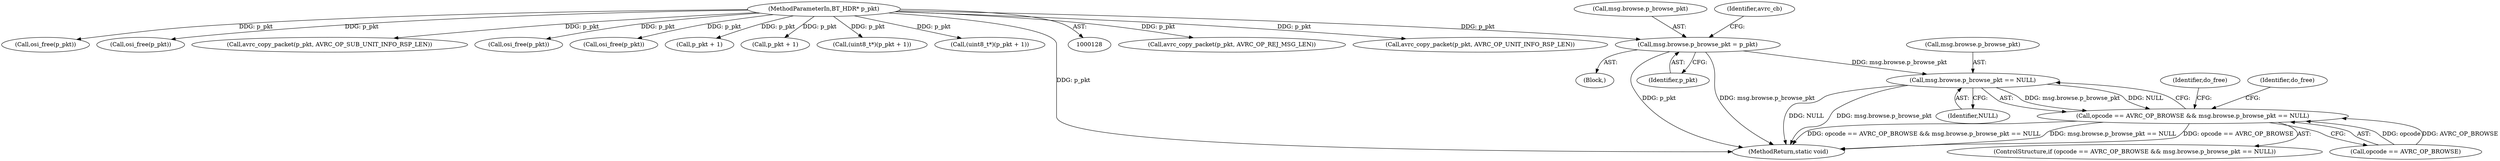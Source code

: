 digraph "0_Android_830cb39cb2a0f1bf6704d264e2a5c5029c175dd7@pointer" {
"1000270" [label="(Call,msg.browse.p_browse_pkt = p_pkt)"];
"1000132" [label="(MethodParameterIn,BT_HDR* p_pkt)"];
"1001042" [label="(Call,msg.browse.p_browse_pkt == NULL)"];
"1001038" [label="(Call,opcode == AVRC_OP_BROWSE && msg.browse.p_browse_pkt == NULL)"];
"1001037" [label="(ControlStructure,if (opcode == AVRC_OP_BROWSE && msg.browse.p_browse_pkt == NULL))"];
"1001043" [label="(Call,msg.browse.p_browse_pkt)"];
"1001039" [label="(Call,opcode == AVRC_OP_BROWSE)"];
"1000271" [label="(Call,msg.browse.p_browse_pkt)"];
"1001042" [label="(Call,msg.browse.p_browse_pkt == NULL)"];
"1001051" [label="(Identifier,do_free)"];
"1000973" [label="(Call,avrc_copy_packet(p_pkt, AVRC_OP_REJ_MSG_LEN))"];
"1001038" [label="(Call,opcode == AVRC_OP_BROWSE && msg.browse.p_browse_pkt == NULL)"];
"1000132" [label="(MethodParameterIn,BT_HDR* p_pkt)"];
"1000394" [label="(Call,avrc_copy_packet(p_pkt, AVRC_OP_UNIT_INFO_RSP_LEN))"];
"1001055" [label="(Call,osi_free(p_pkt))"];
"1000276" [label="(Identifier,p_pkt)"];
"1000296" [label="(Call,osi_free(p_pkt))"];
"1001048" [label="(Identifier,NULL)"];
"1000270" [label="(Call,msg.browse.p_browse_pkt = p_pkt)"];
"1000241" [label="(Block,)"];
"1000521" [label="(Call,avrc_copy_packet(p_pkt, AVRC_OP_SUB_UNIT_INFO_RSP_LEN))"];
"1001054" [label="(Identifier,do_free)"];
"1000188" [label="(Call,osi_free(p_pkt))"];
"1000196" [label="(Call,osi_free(p_pkt))"];
"1000223" [label="(Call,p_pkt + 1)"];
"1000361" [label="(Identifier,avrc_cb)"];
"1000667" [label="(Call,p_pkt + 1)"];
"1000221" [label="(Call,(uint8_t*)(p_pkt + 1))"];
"1000665" [label="(Call,(uint8_t*)(p_pkt + 1))"];
"1001057" [label="(MethodReturn,static void)"];
"1000270" -> "1000241"  [label="AST: "];
"1000270" -> "1000276"  [label="CFG: "];
"1000271" -> "1000270"  [label="AST: "];
"1000276" -> "1000270"  [label="AST: "];
"1000361" -> "1000270"  [label="CFG: "];
"1000270" -> "1001057"  [label="DDG: p_pkt"];
"1000270" -> "1001057"  [label="DDG: msg.browse.p_browse_pkt"];
"1000132" -> "1000270"  [label="DDG: p_pkt"];
"1000270" -> "1001042"  [label="DDG: msg.browse.p_browse_pkt"];
"1000132" -> "1000128"  [label="AST: "];
"1000132" -> "1001057"  [label="DDG: p_pkt"];
"1000132" -> "1000188"  [label="DDG: p_pkt"];
"1000132" -> "1000196"  [label="DDG: p_pkt"];
"1000132" -> "1000221"  [label="DDG: p_pkt"];
"1000132" -> "1000223"  [label="DDG: p_pkt"];
"1000132" -> "1000296"  [label="DDG: p_pkt"];
"1000132" -> "1000394"  [label="DDG: p_pkt"];
"1000132" -> "1000521"  [label="DDG: p_pkt"];
"1000132" -> "1000665"  [label="DDG: p_pkt"];
"1000132" -> "1000667"  [label="DDG: p_pkt"];
"1000132" -> "1000973"  [label="DDG: p_pkt"];
"1000132" -> "1001055"  [label="DDG: p_pkt"];
"1001042" -> "1001038"  [label="AST: "];
"1001042" -> "1001048"  [label="CFG: "];
"1001043" -> "1001042"  [label="AST: "];
"1001048" -> "1001042"  [label="AST: "];
"1001038" -> "1001042"  [label="CFG: "];
"1001042" -> "1001057"  [label="DDG: NULL"];
"1001042" -> "1001057"  [label="DDG: msg.browse.p_browse_pkt"];
"1001042" -> "1001038"  [label="DDG: msg.browse.p_browse_pkt"];
"1001042" -> "1001038"  [label="DDG: NULL"];
"1001038" -> "1001037"  [label="AST: "];
"1001038" -> "1001039"  [label="CFG: "];
"1001039" -> "1001038"  [label="AST: "];
"1001051" -> "1001038"  [label="CFG: "];
"1001054" -> "1001038"  [label="CFG: "];
"1001038" -> "1001057"  [label="DDG: opcode == AVRC_OP_BROWSE && msg.browse.p_browse_pkt == NULL"];
"1001038" -> "1001057"  [label="DDG: msg.browse.p_browse_pkt == NULL"];
"1001038" -> "1001057"  [label="DDG: opcode == AVRC_OP_BROWSE"];
"1001039" -> "1001038"  [label="DDG: opcode"];
"1001039" -> "1001038"  [label="DDG: AVRC_OP_BROWSE"];
}
